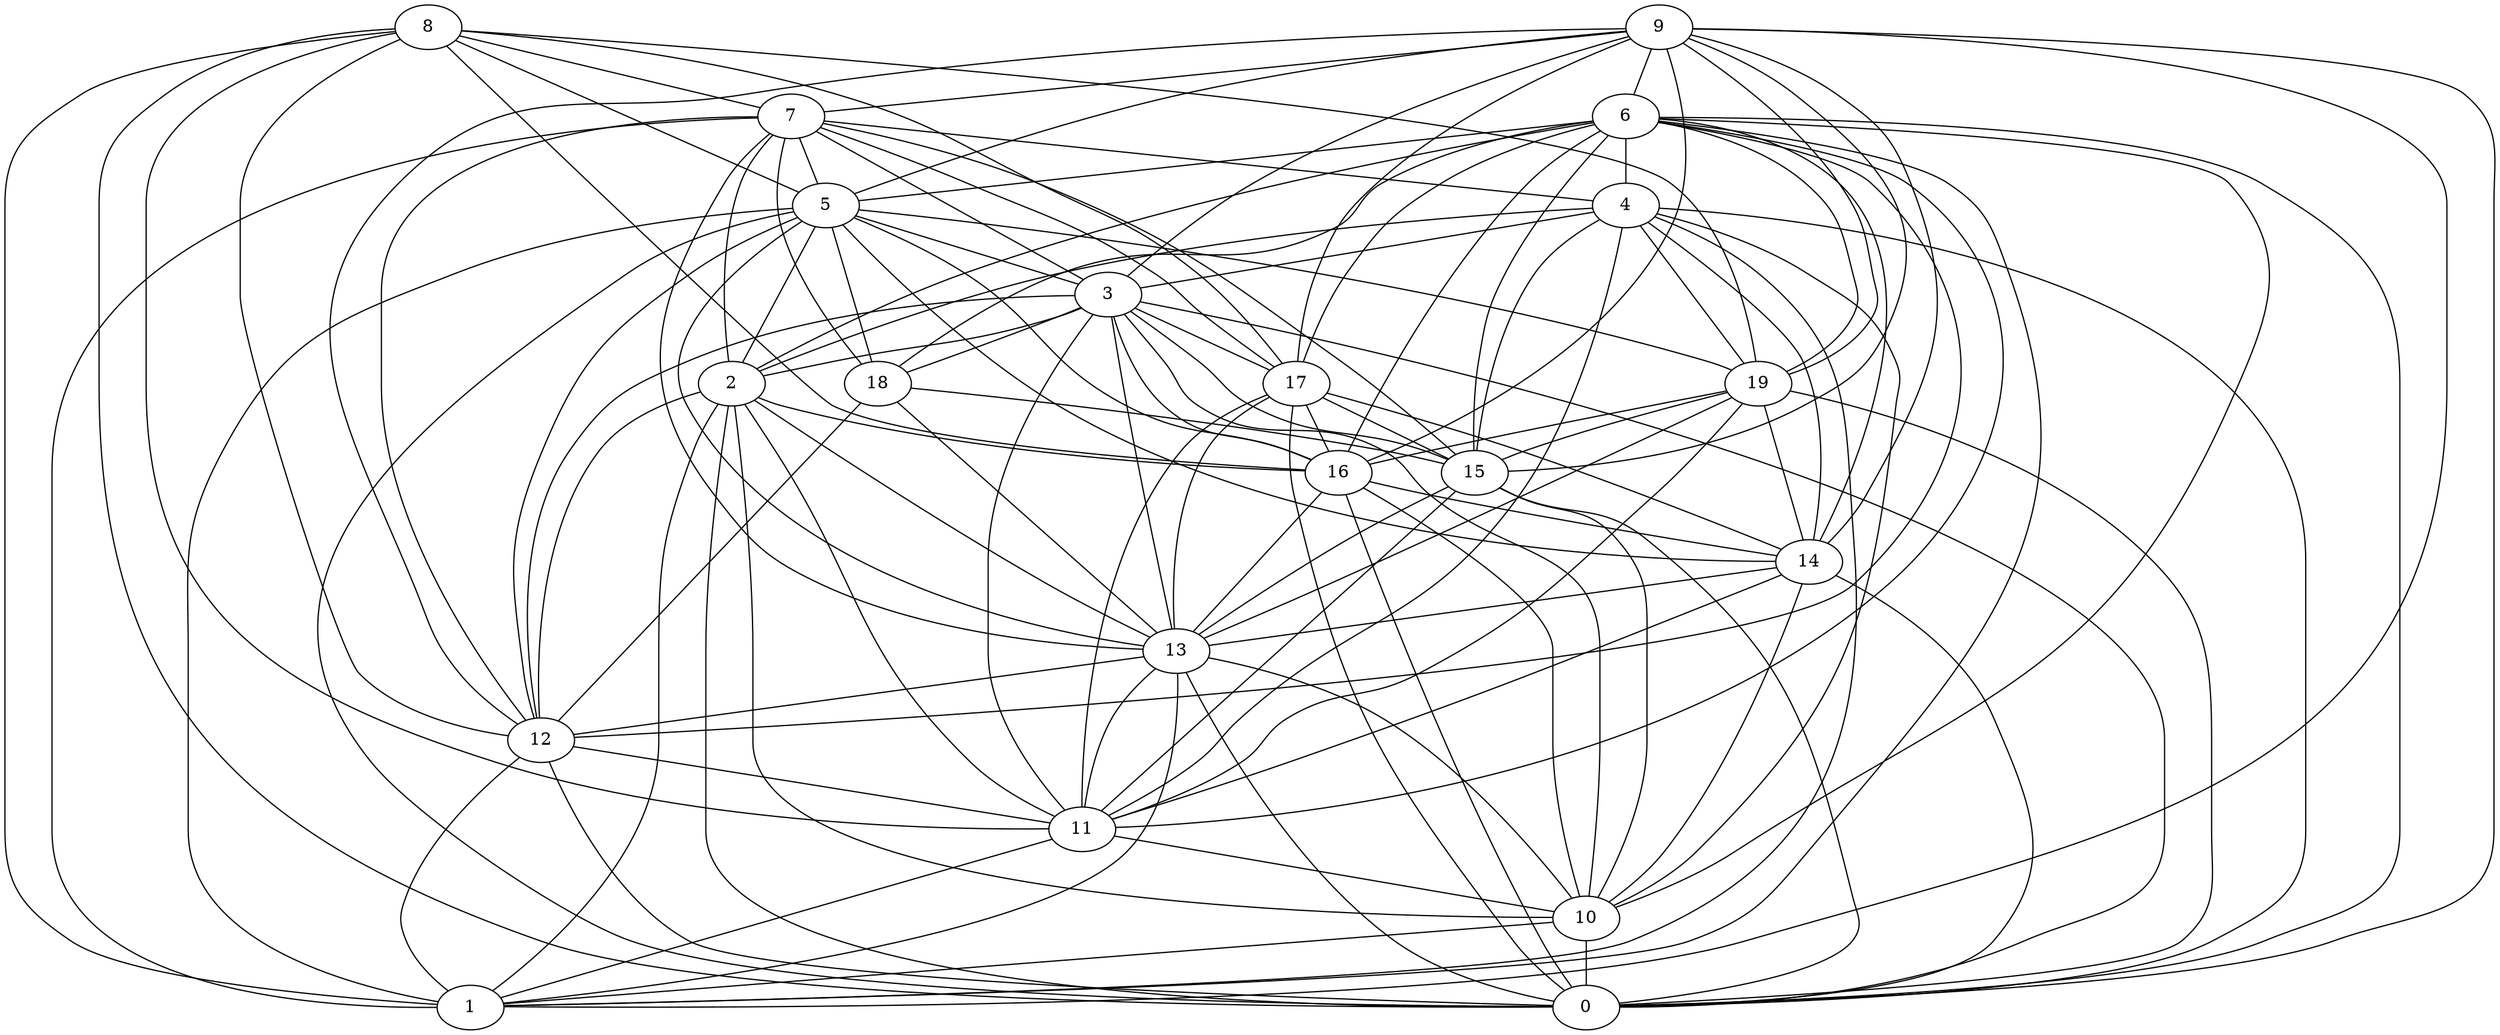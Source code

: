 digraph GG_graph {

subgraph G_graph {
edge [color = black]
"10" -> "1" [dir = none]
"12" -> "0" [dir = none]
"7" -> "17" [dir = none]
"7" -> "13" [dir = none]
"7" -> "18" [dir = none]
"17" -> "14" [dir = none]
"17" -> "15" [dir = none]
"17" -> "0" [dir = none]
"17" -> "11" [dir = none]
"4" -> "1" [dir = none]
"4" -> "11" [dir = none]
"4" -> "14" [dir = none]
"14" -> "10" [dir = none]
"14" -> "0" [dir = none]
"8" -> "11" [dir = none]
"8" -> "0" [dir = none]
"8" -> "5" [dir = none]
"5" -> "12" [dir = none]
"5" -> "16" [dir = none]
"5" -> "19" [dir = none]
"5" -> "18" [dir = none]
"5" -> "0" [dir = none]
"16" -> "10" [dir = none]
"3" -> "18" [dir = none]
"3" -> "17" [dir = none]
"3" -> "13" [dir = none]
"3" -> "16" [dir = none]
"3" -> "2" [dir = none]
"6" -> "11" [dir = none]
"6" -> "12" [dir = none]
"6" -> "14" [dir = none]
"6" -> "2" [dir = none]
"6" -> "5" [dir = none]
"6" -> "18" [dir = none]
"6" -> "1" [dir = none]
"6" -> "4" [dir = none]
"19" -> "16" [dir = none]
"19" -> "11" [dir = none]
"19" -> "13" [dir = none]
"19" -> "14" [dir = none]
"2" -> "11" [dir = none]
"2" -> "16" [dir = none]
"2" -> "13" [dir = none]
"15" -> "13" [dir = none]
"15" -> "10" [dir = none]
"13" -> "1" [dir = none]
"13" -> "12" [dir = none]
"13" -> "0" [dir = none]
"13" -> "11" [dir = none]
"18" -> "13" [dir = none]
"18" -> "12" [dir = none]
"18" -> "15" [dir = none]
"11" -> "1" [dir = none]
"11" -> "10" [dir = none]
"9" -> "16" [dir = none]
"9" -> "0" [dir = none]
"9" -> "6" [dir = none]
"9" -> "15" [dir = none]
"16" -> "0" [dir = none]
"9" -> "5" [dir = none]
"8" -> "19" [dir = none]
"5" -> "14" [dir = none]
"9" -> "7" [dir = none]
"16" -> "13" [dir = none]
"6" -> "16" [dir = none]
"12" -> "11" [dir = none]
"2" -> "1" [dir = none]
"5" -> "3" [dir = none]
"4" -> "19" [dir = none]
"3" -> "0" [dir = none]
"7" -> "1" [dir = none]
"6" -> "10" [dir = none]
"6" -> "17" [dir = none]
"5" -> "13" [dir = none]
"7" -> "2" [dir = none]
"6" -> "15" [dir = none]
"9" -> "3" [dir = none]
"17" -> "16" [dir = none]
"9" -> "12" [dir = none]
"3" -> "11" [dir = none]
"3" -> "12" [dir = none]
"19" -> "0" [dir = none]
"7" -> "3" [dir = none]
"5" -> "1" [dir = none]
"8" -> "7" [dir = none]
"7" -> "5" [dir = none]
"3" -> "15" [dir = none]
"8" -> "16" [dir = none]
"13" -> "10" [dir = none]
"15" -> "11" [dir = none]
"4" -> "0" [dir = none]
"5" -> "2" [dir = none]
"8" -> "1" [dir = none]
"10" -> "0" [dir = none]
"7" -> "15" [dir = none]
"19" -> "15" [dir = none]
"2" -> "10" [dir = none]
"9" -> "14" [dir = none]
"4" -> "10" [dir = none]
"16" -> "14" [dir = none]
"14" -> "11" [dir = none]
"7" -> "4" [dir = none]
"9" -> "17" [dir = none]
"8" -> "17" [dir = none]
"4" -> "15" [dir = none]
"15" -> "0" [dir = none]
"2" -> "12" [dir = none]
"7" -> "12" [dir = none]
"14" -> "13" [dir = none]
"4" -> "3" [dir = none]
"8" -> "12" [dir = none]
"17" -> "13" [dir = none]
"9" -> "1" [dir = none]
"9" -> "19" [dir = none]
"4" -> "2" [dir = none]
"6" -> "19" [dir = none]
"6" -> "0" [dir = none]
"12" -> "1" [dir = none]
"3" -> "10" [dir = none]
"2" -> "0" [dir = none]
}

}
